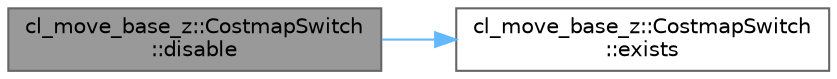 digraph "cl_move_base_z::CostmapSwitch::disable"
{
 // LATEX_PDF_SIZE
  bgcolor="transparent";
  edge [fontname=Helvetica,fontsize=10,labelfontname=Helvetica,labelfontsize=10];
  node [fontname=Helvetica,fontsize=10,shape=box,height=0.2,width=0.4];
  rankdir="LR";
  Node1 [label="cl_move_base_z::CostmapSwitch\l::disable",height=0.2,width=0.4,color="gray40", fillcolor="grey60", style="filled", fontcolor="black",tooltip=" "];
  Node1 -> Node2 [color="steelblue1",style="solid"];
  Node2 [label="cl_move_base_z::CostmapSwitch\l::exists",height=0.2,width=0.4,color="grey40", fillcolor="white", style="filled",URL="$classcl__move__base__z_1_1CostmapSwitch.html#ae9cfc1152e625763beb7997c5dbed70b",tooltip=" "];
}

